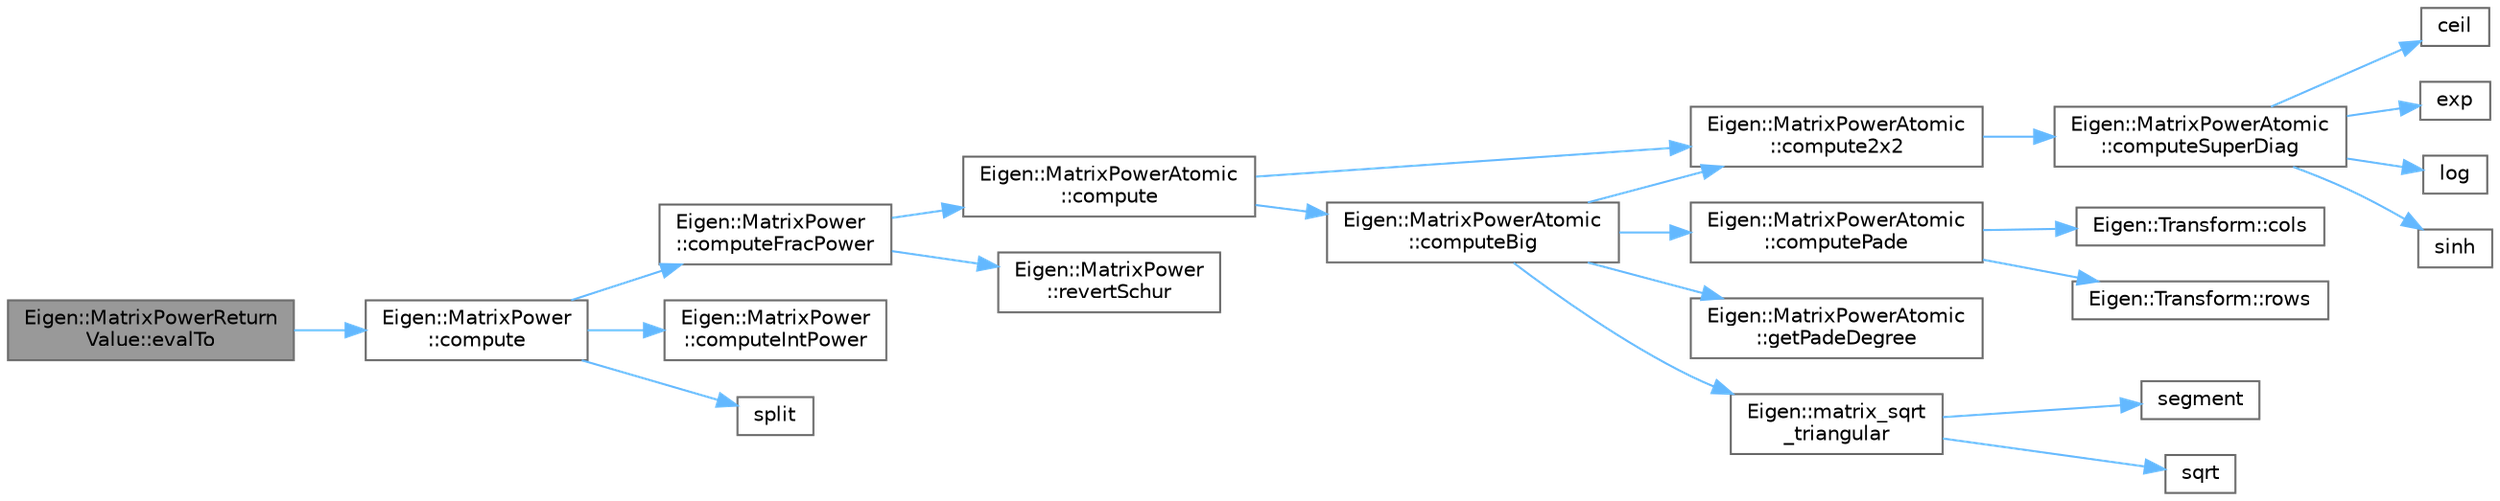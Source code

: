 digraph "Eigen::MatrixPowerReturnValue::evalTo"
{
 // LATEX_PDF_SIZE
  bgcolor="transparent";
  edge [fontname=Helvetica,fontsize=10,labelfontname=Helvetica,labelfontsize=10];
  node [fontname=Helvetica,fontsize=10,shape=box,height=0.2,width=0.4];
  rankdir="LR";
  Node1 [id="Node000001",label="Eigen::MatrixPowerReturn\lValue::evalTo",height=0.2,width=0.4,color="gray40", fillcolor="grey60", style="filled", fontcolor="black",tooltip="Compute the matrix power."];
  Node1 -> Node2 [id="edge1_Node000001_Node000002",color="steelblue1",style="solid",tooltip=" "];
  Node2 [id="Node000002",label="Eigen::MatrixPower\l::compute",height=0.2,width=0.4,color="grey40", fillcolor="white", style="filled",URL="$class_eigen_1_1_matrix_power.html#aa1258393dc13acd6e401e000f99b915f",tooltip="Compute the matrix power."];
  Node2 -> Node3 [id="edge2_Node000002_Node000003",color="steelblue1",style="solid",tooltip=" "];
  Node3 [id="Node000003",label="Eigen::MatrixPower\l::computeFracPower",height=0.2,width=0.4,color="grey40", fillcolor="white", style="filled",URL="$class_eigen_1_1_matrix_power.html#a868fe5abdc33e18f2af7397eb6d052dd",tooltip=" "];
  Node3 -> Node4 [id="edge3_Node000003_Node000004",color="steelblue1",style="solid",tooltip=" "];
  Node4 [id="Node000004",label="Eigen::MatrixPowerAtomic\l::compute",height=0.2,width=0.4,color="grey40", fillcolor="white", style="filled",URL="$class_eigen_1_1_matrix_power_atomic.html#ac3cdfb54a5b60079d068784534cbc174",tooltip="Compute the matrix power."];
  Node4 -> Node5 [id="edge4_Node000004_Node000005",color="steelblue1",style="solid",tooltip=" "];
  Node5 [id="Node000005",label="Eigen::MatrixPowerAtomic\l::compute2x2",height=0.2,width=0.4,color="grey40", fillcolor="white", style="filled",URL="$class_eigen_1_1_matrix_power_atomic.html#a9eb9b55165a882ff8455d98ad6652e9b",tooltip=" "];
  Node5 -> Node6 [id="edge5_Node000005_Node000006",color="steelblue1",style="solid",tooltip=" "];
  Node6 [id="Node000006",label="Eigen::MatrixPowerAtomic\l::computeSuperDiag",height=0.2,width=0.4,color="grey40", fillcolor="white", style="filled",URL="$class_eigen_1_1_matrix_power_atomic.html#a985e673d9703f00d14fc530645e97269",tooltip=" "];
  Node6 -> Node7 [id="edge6_Node000006_Node000007",color="steelblue1",style="solid",tooltip=" "];
  Node7 [id="Node000007",label="ceil",height=0.2,width=0.4,color="grey40", fillcolor="white", style="filled",URL="$_array_cwise_unary_ops_8h.html#a63043b6807e8e10fb1adf4667e3664d2",tooltip=" "];
  Node6 -> Node8 [id="edge7_Node000006_Node000008",color="steelblue1",style="solid",tooltip=" "];
  Node8 [id="Node000008",label="exp",height=0.2,width=0.4,color="grey40", fillcolor="white", style="filled",URL="$_array_cwise_unary_ops_8h.html#a2500b5d4f377a445cb98d3f1facfa1cf",tooltip=" "];
  Node6 -> Node9 [id="edge8_Node000006_Node000009",color="steelblue1",style="solid",tooltip=" "];
  Node9 [id="Node000009",label="log",height=0.2,width=0.4,color="grey40", fillcolor="white", style="filled",URL="$_array_cwise_unary_ops_8h.html#a48e72df6412ca98881afcd657352a1d5",tooltip=" "];
  Node6 -> Node10 [id="edge9_Node000006_Node000010",color="steelblue1",style="solid",tooltip=" "];
  Node10 [id="Node000010",label="sinh",height=0.2,width=0.4,color="grey40", fillcolor="white", style="filled",URL="$_array_cwise_unary_ops_8h.html#a2a79b4dc952416cf485d5f84af4c798e",tooltip=" "];
  Node4 -> Node11 [id="edge10_Node000004_Node000011",color="steelblue1",style="solid",tooltip=" "];
  Node11 [id="Node000011",label="Eigen::MatrixPowerAtomic\l::computeBig",height=0.2,width=0.4,color="grey40", fillcolor="white", style="filled",URL="$class_eigen_1_1_matrix_power_atomic.html#acfef5bbe420816b771a94e43f29161ed",tooltip=" "];
  Node11 -> Node5 [id="edge11_Node000011_Node000005",color="steelblue1",style="solid",tooltip=" "];
  Node11 -> Node12 [id="edge12_Node000011_Node000012",color="steelblue1",style="solid",tooltip=" "];
  Node12 [id="Node000012",label="Eigen::MatrixPowerAtomic\l::computePade",height=0.2,width=0.4,color="grey40", fillcolor="white", style="filled",URL="$class_eigen_1_1_matrix_power_atomic.html#a2d2761d9b4a83d10ddb9d754216937f5",tooltip=" "];
  Node12 -> Node13 [id="edge13_Node000012_Node000013",color="steelblue1",style="solid",tooltip=" "];
  Node13 [id="Node000013",label="Eigen::Transform::cols",height=0.2,width=0.4,color="grey40", fillcolor="white", style="filled",URL="$class_eigen_1_1_transform.html#aaf5a748164ab58f3d9c894daccdb7fbb",tooltip=" "];
  Node12 -> Node14 [id="edge14_Node000012_Node000014",color="steelblue1",style="solid",tooltip=" "];
  Node14 [id="Node000014",label="Eigen::Transform::rows",height=0.2,width=0.4,color="grey40", fillcolor="white", style="filled",URL="$class_eigen_1_1_transform.html#ac27cda9806c29f4d022198bbbdeb9a91",tooltip=" "];
  Node11 -> Node15 [id="edge15_Node000011_Node000015",color="steelblue1",style="solid",tooltip=" "];
  Node15 [id="Node000015",label="Eigen::MatrixPowerAtomic\l::getPadeDegree",height=0.2,width=0.4,color="grey40", fillcolor="white", style="filled",URL="$class_eigen_1_1_matrix_power_atomic.html#a5a18438b1723ad4d8d0f7dc3269d7fbd",tooltip=" "];
  Node11 -> Node16 [id="edge16_Node000011_Node000016",color="steelblue1",style="solid",tooltip=" "];
  Node16 [id="Node000016",label="Eigen::matrix_sqrt\l_triangular",height=0.2,width=0.4,color="grey40", fillcolor="white", style="filled",URL="$namespace_eigen.html#ae51c91f920f6ea4a7f6f72caa1e8249f",tooltip="Compute matrix square root of triangular matrix."];
  Node16 -> Node17 [id="edge17_Node000016_Node000017",color="steelblue1",style="solid",tooltip=" "];
  Node17 [id="Node000017",label="segment",height=0.2,width=0.4,color="grey40", fillcolor="white", style="filled",URL="$_block_methods_8h.html#a3c8d2bfe6f857a2a270b78759487e3a8",tooltip="This is the const version of segment(Index,Index)."];
  Node16 -> Node18 [id="edge18_Node000016_Node000018",color="steelblue1",style="solid",tooltip=" "];
  Node18 [id="Node000018",label="sqrt",height=0.2,width=0.4,color="grey40", fillcolor="white", style="filled",URL="$_array_cwise_unary_ops_8h.html#a656b9217a2fcb6de59dc8d1eb3079cc7",tooltip=" "];
  Node3 -> Node19 [id="edge19_Node000003_Node000019",color="steelblue1",style="solid",tooltip=" "];
  Node19 [id="Node000019",label="Eigen::MatrixPower\l::revertSchur",height=0.2,width=0.4,color="grey40", fillcolor="white", style="filled",URL="$class_eigen_1_1_matrix_power.html#ae783fa3fd68a515b3516545b7f1d0731",tooltip=" "];
  Node2 -> Node20 [id="edge20_Node000002_Node000020",color="steelblue1",style="solid",tooltip=" "];
  Node20 [id="Node000020",label="Eigen::MatrixPower\l::computeIntPower",height=0.2,width=0.4,color="grey40", fillcolor="white", style="filled",URL="$class_eigen_1_1_matrix_power.html#a8d90a6f28056da4465a0243f63e46223",tooltip=" "];
  Node2 -> Node21 [id="edge21_Node000002_Node000021",color="steelblue1",style="solid",tooltip=" "];
  Node21 [id="Node000021",label="split",height=0.2,width=0.4,color="grey40", fillcolor="white", style="filled",URL="$dff__run_8cpp.html#a0711bc625a1e6944ca62107b5847365f",tooltip=" "];
}
